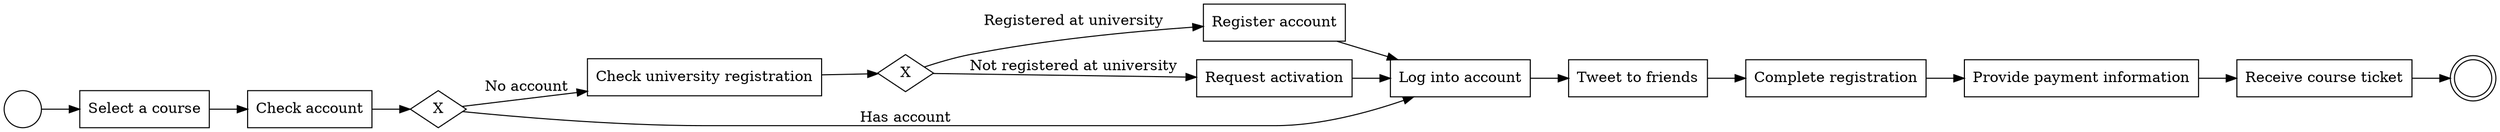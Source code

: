 digraph {
  rankdir=LR;
  "start_1"[shape=circle label=""];
  "end_1"[shape=doublecircle label=""];
  "Select a course"[shape=rectangle];
  "Check account"[shape=rectangle];
  "Check university registration"[shape=rectangle];
  "Register account"[shape=rectangle];
  "Request activation"[shape=rectangle];
  "Log into account"[shape=rectangle];
  "Tweet to friends"[shape=rectangle];
  "Complete registration"[shape=rectangle];
  "Provide payment information"[shape=rectangle];
  "Receive course ticket"[shape=rectangle];
  "seg_1"[shape=diamond label="X"];
  "seg_2"[shape=diamond label="X"];
  "start_1" -> "Select a course";
  "Select a course" -> "Check account";
  "Check account" -> "seg_1";
  "seg_1" -> "Check university registration"[label="No account"];
  "seg_1" -> "Log into account"[label="Has account"];
  "Check university registration" -> "seg_2";
  "seg_2" -> "Register account"[label="Registered at university"];
  "seg_2" -> "Request activation"[label="Not registered at university"];
  "Register account" -> "Log into account";
  "Request activation" -> "Log into account";
  "Log into account" -> "Tweet to friends";
  "Tweet to friends" -> "Complete registration";
  "Complete registration" -> "Provide payment information";
  "Provide payment information" -> "Receive course ticket";
  "Receive course ticket" -> "end_1";
}